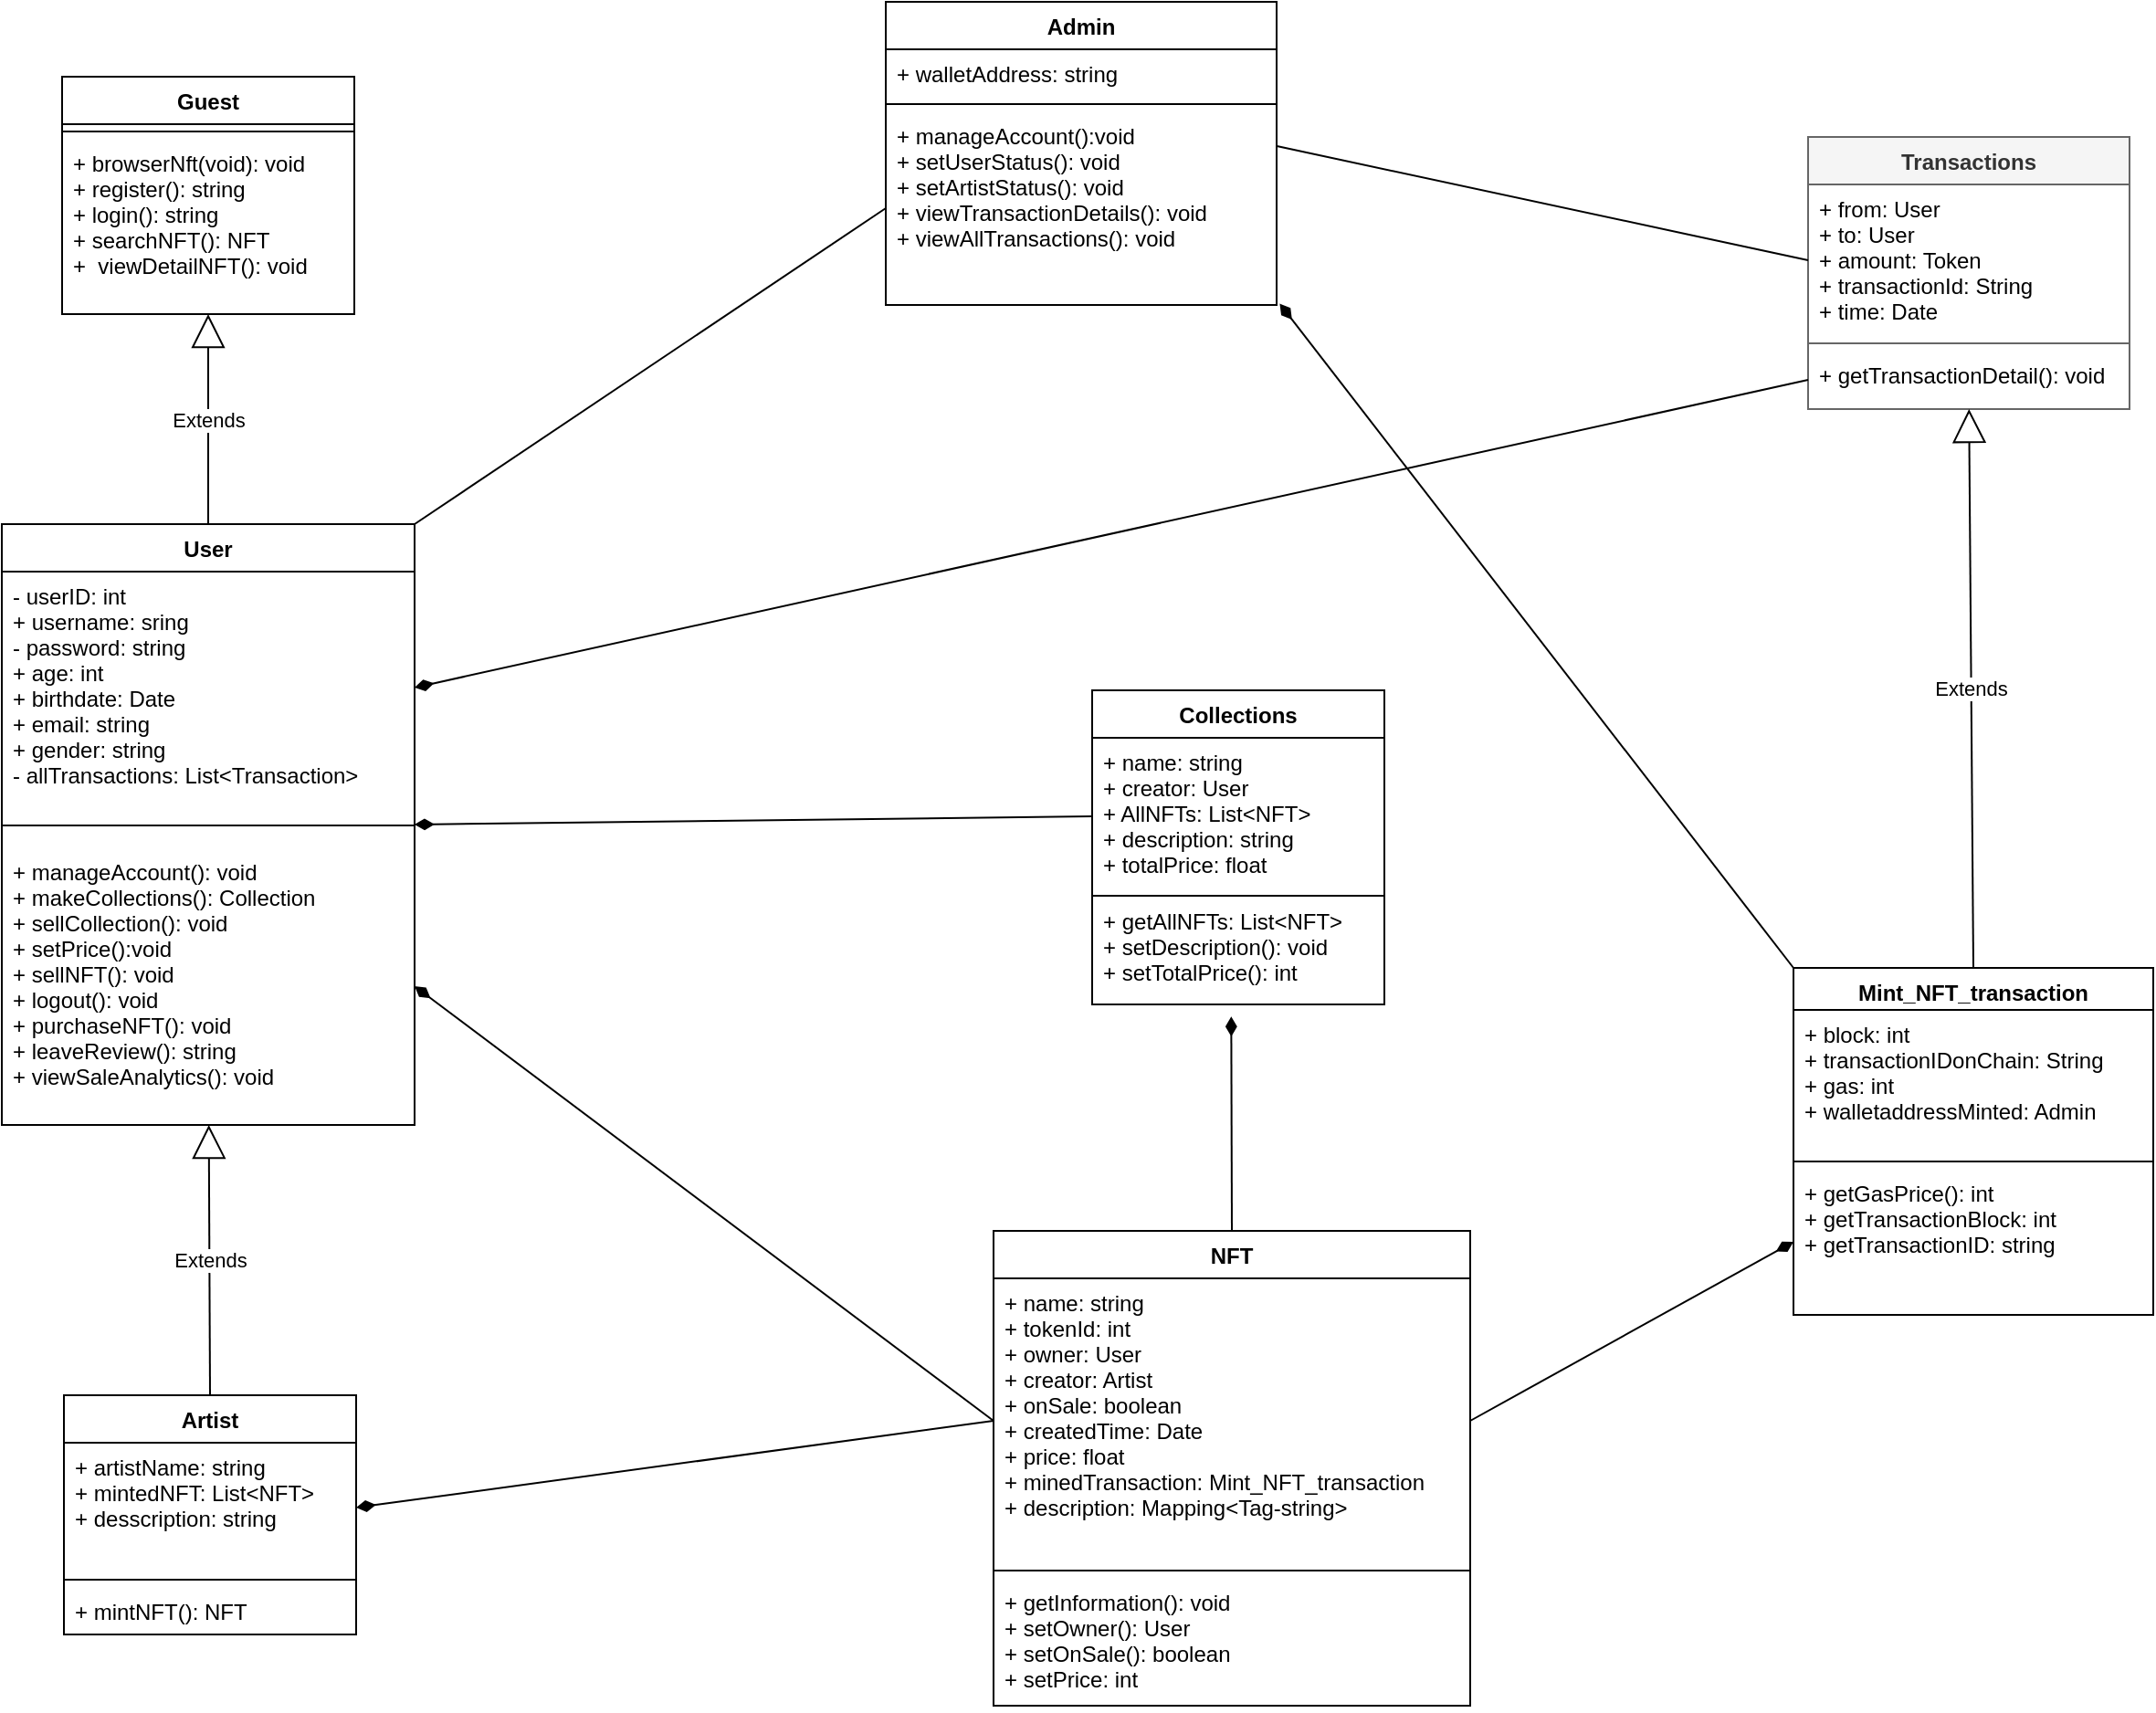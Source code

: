 <mxfile>
    <diagram id="r7nIlOdjCtpe7EMh367d" name="Page-1">
        <mxGraphModel dx="2760" dy="1537" grid="0" gridSize="10" guides="1" tooltips="1" connect="1" arrows="1" fold="1" page="1" pageScale="1" pageWidth="1700" pageHeight="1100" background="none" math="0" shadow="0">
            <root>
                <mxCell id="0"/>
                <mxCell id="1" parent="0"/>
                <mxCell id="23" value="Transactions" style="swimlane;fontStyle=1;align=center;verticalAlign=top;childLayout=stackLayout;horizontal=1;startSize=26;horizontalStack=0;resizeParent=1;resizeParentMax=0;resizeLast=0;collapsible=1;marginBottom=0;strokeColor=#666666;fontColor=#333333;fillColor=#f5f5f5;" parent="1" vertex="1">
                    <mxGeometry x="1250" y="143" width="176" height="149" as="geometry"/>
                </mxCell>
                <mxCell id="24" value="+ from: User&#10;+ to: User&#10;+ amount: Token&#10;+ transactionId: String&#10;+ time: Date&#10;&#10;" style="text;strokeColor=none;fillColor=none;align=left;verticalAlign=top;spacingLeft=4;spacingRight=4;overflow=hidden;rotatable=0;points=[[0,0.5],[1,0.5]];portConstraint=eastwest;fontColor=#000000;" parent="23" vertex="1">
                    <mxGeometry y="26" width="176" height="83" as="geometry"/>
                </mxCell>
                <mxCell id="25" value="" style="line;strokeWidth=1;fillColor=none;align=left;verticalAlign=middle;spacingTop=-1;spacingLeft=3;spacingRight=3;rotatable=0;labelPosition=right;points=[];portConstraint=eastwest;strokeColor=inherit;fontColor=#000000;" parent="23" vertex="1">
                    <mxGeometry y="109" width="176" height="8" as="geometry"/>
                </mxCell>
                <mxCell id="26" value="+ getTransactionDetail(): void&#10;" style="text;strokeColor=none;fillColor=none;align=left;verticalAlign=top;spacingLeft=4;spacingRight=4;overflow=hidden;rotatable=0;points=[[0,0.5],[1,0.5]];portConstraint=eastwest;fontColor=#000000;" parent="23" vertex="1">
                    <mxGeometry y="117" width="176" height="32" as="geometry"/>
                </mxCell>
                <mxCell id="27" value="User&#10;" style="swimlane;fontStyle=1;align=center;verticalAlign=top;childLayout=stackLayout;horizontal=1;startSize=26;horizontalStack=0;resizeParent=1;resizeParentMax=0;resizeLast=0;collapsible=1;marginBottom=0;" parent="1" vertex="1">
                    <mxGeometry x="261" y="355" width="226" height="329" as="geometry"/>
                </mxCell>
                <mxCell id="28" value="- userID: int&#10;+ username: sring&#10;- password: string&#10;+ age: int&#10;+ birthdate: Date&#10;+ email: string&#10;+ gender: string&#10;- allTransactions: List&lt;Transaction&gt;&#10;" style="text;strokeColor=none;fillColor=none;align=left;verticalAlign=top;spacingLeft=4;spacingRight=4;overflow=hidden;rotatable=0;points=[[0,0.5],[1,0.5]];portConstraint=eastwest;" parent="27" vertex="1">
                    <mxGeometry y="26" width="226" height="127" as="geometry"/>
                </mxCell>
                <mxCell id="29" value="" style="line;strokeWidth=1;fillColor=none;align=left;verticalAlign=middle;spacingTop=-1;spacingLeft=3;spacingRight=3;rotatable=0;labelPosition=right;points=[];portConstraint=eastwest;strokeColor=inherit;" parent="27" vertex="1">
                    <mxGeometry y="153" width="226" height="24" as="geometry"/>
                </mxCell>
                <mxCell id="30" value="+ manageAccount(): void&#10;+ makeCollections(): Collection&#10;+ sellCollection(): void&#10;+ setPrice():void&#10;+ sellNFT(): void&#10;+ logout(): void&#10;+ purchaseNFT(): void&#10;+ leaveReview(): string&#10;+ viewSaleAnalytics(): void&#10;" style="text;strokeColor=none;fillColor=none;align=left;verticalAlign=top;spacingLeft=4;spacingRight=4;overflow=hidden;rotatable=0;points=[[0,0.5],[1,0.5]];portConstraint=eastwest;" parent="27" vertex="1">
                    <mxGeometry y="177" width="226" height="152" as="geometry"/>
                </mxCell>
                <mxCell id="31" value="NFT" style="swimlane;fontStyle=1;align=center;verticalAlign=top;childLayout=stackLayout;horizontal=1;startSize=26;horizontalStack=0;resizeParent=1;resizeParentMax=0;resizeLast=0;collapsible=1;marginBottom=0;" parent="1" vertex="1">
                    <mxGeometry x="804" y="742" width="261" height="260" as="geometry"/>
                </mxCell>
                <mxCell id="32" value="+ name: string&#10;+ tokenId: int&#10;+ owner: User&#10;+ creator: Artist&#10;+ onSale: boolean&#10;+ createdTime: Date&#10;+ price: float&#10;+ minedTransaction: Mint_NFT_transaction   &#10;+ description: Mapping&lt;Tag-string&gt;" style="text;strokeColor=none;fillColor=none;align=left;verticalAlign=top;spacingLeft=4;spacingRight=4;overflow=hidden;rotatable=0;points=[[0,0.5],[1,0.5]];portConstraint=eastwest;" parent="31" vertex="1">
                    <mxGeometry y="26" width="261" height="156" as="geometry"/>
                </mxCell>
                <mxCell id="33" value="" style="line;strokeWidth=1;fillColor=none;align=left;verticalAlign=middle;spacingTop=-1;spacingLeft=3;spacingRight=3;rotatable=0;labelPosition=right;points=[];portConstraint=eastwest;strokeColor=inherit;" parent="31" vertex="1">
                    <mxGeometry y="182" width="261" height="8" as="geometry"/>
                </mxCell>
                <mxCell id="34" value="+ getInformation(): void&#10;+ setOwner(): User&#10;+ setOnSale(): boolean&#10;+ setPrice: int" style="text;strokeColor=none;fillColor=none;align=left;verticalAlign=top;spacingLeft=4;spacingRight=4;overflow=hidden;rotatable=0;points=[[0,0.5],[1,0.5]];portConstraint=eastwest;" parent="31" vertex="1">
                    <mxGeometry y="190" width="261" height="70" as="geometry"/>
                </mxCell>
                <mxCell id="37" value="Artist" style="swimlane;fontStyle=1;align=center;verticalAlign=top;childLayout=stackLayout;horizontal=1;startSize=26;horizontalStack=0;resizeParent=1;resizeParentMax=0;resizeLast=0;collapsible=1;marginBottom=0;" parent="1" vertex="1">
                    <mxGeometry x="295" y="832" width="160" height="131" as="geometry"/>
                </mxCell>
                <mxCell id="38" value="+ artistName: string&#10;+ mintedNFT: List&lt;NFT&gt;&#10;+ desscription: string&#10;" style="text;strokeColor=none;fillColor=none;align=left;verticalAlign=top;spacingLeft=4;spacingRight=4;overflow=hidden;rotatable=0;points=[[0,0.5],[1,0.5]];portConstraint=eastwest;" parent="37" vertex="1">
                    <mxGeometry y="26" width="160" height="71" as="geometry"/>
                </mxCell>
                <mxCell id="39" value="" style="line;strokeWidth=1;fillColor=none;align=left;verticalAlign=middle;spacingTop=-1;spacingLeft=3;spacingRight=3;rotatable=0;labelPosition=right;points=[];portConstraint=eastwest;strokeColor=inherit;" parent="37" vertex="1">
                    <mxGeometry y="97" width="160" height="8" as="geometry"/>
                </mxCell>
                <mxCell id="40" value="+ mintNFT(): NFT" style="text;strokeColor=none;fillColor=none;align=left;verticalAlign=top;spacingLeft=4;spacingRight=4;overflow=hidden;rotatable=0;points=[[0,0.5],[1,0.5]];portConstraint=eastwest;" parent="37" vertex="1">
                    <mxGeometry y="105" width="160" height="26" as="geometry"/>
                </mxCell>
                <mxCell id="41" value="Collections" style="swimlane;fontStyle=1;align=center;verticalAlign=top;childLayout=stackLayout;horizontal=1;startSize=26;horizontalStack=0;resizeParent=1;resizeParentMax=0;resizeLast=0;collapsible=1;marginBottom=0;" parent="1" vertex="1">
                    <mxGeometry x="858" y="446" width="160" height="172" as="geometry"/>
                </mxCell>
                <mxCell id="42" value="+ name: string&#10;+ creator: User&#10;+ AllNFTs: List&lt;NFT&gt;&#10;+ description: string&#10;+ totalPrice: float&#10;" style="text;strokeColor=none;fillColor=none;align=left;verticalAlign=top;spacingLeft=4;spacingRight=4;overflow=hidden;rotatable=0;points=[[0,0.5],[1,0.5]];portConstraint=eastwest;" parent="41" vertex="1">
                    <mxGeometry y="26" width="160" height="86" as="geometry"/>
                </mxCell>
                <mxCell id="43" value="" style="line;strokeWidth=1;fillColor=none;align=left;verticalAlign=middle;spacingTop=-1;spacingLeft=3;spacingRight=3;rotatable=0;labelPosition=right;points=[];portConstraint=eastwest;strokeColor=inherit;" parent="41" vertex="1">
                    <mxGeometry y="112" width="160" height="1" as="geometry"/>
                </mxCell>
                <mxCell id="44" value="+ getAllNFTs: List&lt;NFT&gt;&#10;+ setDescription(): void&#10;+ setTotalPrice(): int&#10;" style="text;strokeColor=none;fillColor=none;align=left;verticalAlign=top;spacingLeft=4;spacingRight=4;overflow=hidden;rotatable=0;points=[[0,0.5],[1,0.5]];portConstraint=eastwest;" parent="41" vertex="1">
                    <mxGeometry y="113" width="160" height="59" as="geometry"/>
                </mxCell>
                <mxCell id="45" value="Admin" style="swimlane;fontStyle=1;align=center;verticalAlign=top;childLayout=stackLayout;horizontal=1;startSize=26;horizontalStack=0;resizeParent=1;resizeParentMax=0;resizeLast=0;collapsible=1;marginBottom=0;" parent="1" vertex="1">
                    <mxGeometry x="745" y="69" width="214" height="166" as="geometry"/>
                </mxCell>
                <mxCell id="46" value="+ walletAddress: string&#10;" style="text;strokeColor=none;fillColor=none;align=left;verticalAlign=top;spacingLeft=4;spacingRight=4;overflow=hidden;rotatable=0;points=[[0,0.5],[1,0.5]];portConstraint=eastwest;" parent="45" vertex="1">
                    <mxGeometry y="26" width="214" height="26" as="geometry"/>
                </mxCell>
                <mxCell id="47" value="" style="line;strokeWidth=1;fillColor=none;align=left;verticalAlign=middle;spacingTop=-1;spacingLeft=3;spacingRight=3;rotatable=0;labelPosition=right;points=[];portConstraint=eastwest;strokeColor=inherit;" parent="45" vertex="1">
                    <mxGeometry y="52" width="214" height="8" as="geometry"/>
                </mxCell>
                <mxCell id="48" value="+ manageAccount():void&#10;+ setUserStatus(): void&#10;+ setArtistStatus(): void&#10;+ viewTransactionDetails(): void&#10;+ viewAllTransactions(): void" style="text;strokeColor=none;fillColor=none;align=left;verticalAlign=top;spacingLeft=4;spacingRight=4;overflow=hidden;rotatable=0;points=[[0,0.5],[1,0.5]];portConstraint=eastwest;" parent="45" vertex="1">
                    <mxGeometry y="60" width="214" height="106" as="geometry"/>
                </mxCell>
                <mxCell id="53" value="Mint_NFT_transaction" style="swimlane;fontStyle=1;align=center;verticalAlign=top;childLayout=stackLayout;horizontal=1;startSize=23;horizontalStack=0;resizeParent=1;resizeParentMax=0;resizeLast=0;collapsible=1;marginBottom=0;" parent="1" vertex="1">
                    <mxGeometry x="1242" y="598" width="197" height="190" as="geometry"/>
                </mxCell>
                <mxCell id="54" value="+ block: int&#10;+ transactionIDonChain: String&#10;+ gas: int&#10;+ walletaddressMinted: Admin&#10;" style="text;strokeColor=none;fillColor=none;align=left;verticalAlign=top;spacingLeft=4;spacingRight=4;overflow=hidden;rotatable=0;points=[[0,0.5],[1,0.5]];portConstraint=eastwest;" parent="53" vertex="1">
                    <mxGeometry y="23" width="197" height="79" as="geometry"/>
                </mxCell>
                <mxCell id="55" value="" style="line;strokeWidth=1;fillColor=none;align=left;verticalAlign=middle;spacingTop=-1;spacingLeft=3;spacingRight=3;rotatable=0;labelPosition=right;points=[];portConstraint=eastwest;strokeColor=inherit;" parent="53" vertex="1">
                    <mxGeometry y="102" width="197" height="8" as="geometry"/>
                </mxCell>
                <mxCell id="56" value="+ getGasPrice(): int&#10;+ getTransactionBlock: int&#10;+ getTransactionID: string" style="text;strokeColor=none;fillColor=none;align=left;verticalAlign=top;spacingLeft=4;spacingRight=4;overflow=hidden;rotatable=0;points=[[0,0.5],[1,0.5]];portConstraint=eastwest;" parent="53" vertex="1">
                    <mxGeometry y="110" width="197" height="80" as="geometry"/>
                </mxCell>
                <mxCell id="58" value="Guest" style="swimlane;fontStyle=1;align=center;verticalAlign=top;childLayout=stackLayout;horizontal=1;startSize=26;horizontalStack=0;resizeParent=1;resizeParentMax=0;resizeLast=0;collapsible=1;marginBottom=0;" parent="1" vertex="1">
                    <mxGeometry x="294" y="110" width="160" height="130" as="geometry"/>
                </mxCell>
                <mxCell id="60" value="" style="line;strokeWidth=1;fillColor=none;align=left;verticalAlign=middle;spacingTop=-1;spacingLeft=3;spacingRight=3;rotatable=0;labelPosition=right;points=[];portConstraint=eastwest;strokeColor=inherit;" parent="58" vertex="1">
                    <mxGeometry y="26" width="160" height="8" as="geometry"/>
                </mxCell>
                <mxCell id="61" value="+ browserNft(void): void&#10;+ register(): string&#10;+ login(): string&#10;+ searchNFT(): NFT&#10;+  viewDetailNFT(): void" style="text;strokeColor=none;fillColor=none;align=left;verticalAlign=top;spacingLeft=4;spacingRight=4;overflow=hidden;rotatable=0;points=[[0,0.5],[1,0.5]];portConstraint=eastwest;" parent="58" vertex="1">
                    <mxGeometry y="34" width="160" height="96" as="geometry"/>
                </mxCell>
                <mxCell id="62" value="Extends" style="endArrow=block;endSize=16;endFill=0;html=1;exitX=0.5;exitY=0;exitDx=0;exitDy=0;" edge="1" parent="1" source="37" target="30">
                    <mxGeometry width="160" relative="1" as="geometry">
                        <mxPoint x="699" y="572" as="sourcePoint"/>
                        <mxPoint x="859" y="572" as="targetPoint"/>
                    </mxGeometry>
                </mxCell>
                <mxCell id="63" value="Extends" style="endArrow=block;endSize=16;endFill=0;html=1;exitX=0.5;exitY=0;exitDx=0;exitDy=0;" edge="1" parent="1" source="27" target="61">
                    <mxGeometry width="160" relative="1" as="geometry">
                        <mxPoint x="377" y="828" as="sourcePoint"/>
                        <mxPoint x="381.467" y="694" as="targetPoint"/>
                    </mxGeometry>
                </mxCell>
                <mxCell id="64" value="Extends" style="endArrow=block;endSize=16;endFill=0;html=1;exitX=0.5;exitY=0;exitDx=0;exitDy=0;" edge="1" parent="1" source="53" target="26">
                    <mxGeometry width="160" relative="1" as="geometry">
                        <mxPoint x="1150" y="332" as="sourcePoint"/>
                        <mxPoint x="1310" y="332" as="targetPoint"/>
                    </mxGeometry>
                </mxCell>
                <mxCell id="67" value="" style="endArrow=none;startArrow=diamondThin;endFill=0;startFill=1;html=1;verticalAlign=bottom;labelBackgroundColor=none;strokeWidth=1;startSize=8;endSize=8;exitX=0.476;exitY=1.112;exitDx=0;exitDy=0;exitPerimeter=0;entryX=0.5;entryY=0;entryDx=0;entryDy=0;" edge="1" parent="1" source="44" target="31">
                    <mxGeometry width="160" relative="1" as="geometry">
                        <mxPoint x="690" y="659" as="sourcePoint"/>
                        <mxPoint x="850" y="659" as="targetPoint"/>
                    </mxGeometry>
                </mxCell>
                <mxCell id="68" value="" style="endArrow=none;startArrow=diamondThin;endFill=0;startFill=1;html=1;verticalAlign=bottom;labelBackgroundColor=none;strokeWidth=1;startSize=8;endSize=8;exitX=1;exitY=0.5;exitDx=0;exitDy=0;entryX=0;entryY=0.5;entryDx=0;entryDy=0;" edge="1" parent="1" source="38" target="32">
                    <mxGeometry width="160" relative="1" as="geometry">
                        <mxPoint x="713" y="743" as="sourcePoint"/>
                        <mxPoint x="873" y="743" as="targetPoint"/>
                    </mxGeometry>
                </mxCell>
                <mxCell id="70" value="" style="endArrow=none;startArrow=diamondThin;endFill=0;startFill=1;html=1;verticalAlign=bottom;labelBackgroundColor=none;strokeWidth=1;startSize=8;endSize=8;entryX=0;entryY=0.5;entryDx=0;entryDy=0;exitX=1;exitY=0.5;exitDx=0;exitDy=0;" edge="1" parent="1" source="30" target="32">
                    <mxGeometry width="160" relative="1" as="geometry">
                        <mxPoint x="713" y="493" as="sourcePoint"/>
                        <mxPoint x="873" y="493" as="targetPoint"/>
                    </mxGeometry>
                </mxCell>
                <mxCell id="72" value="" style="endArrow=none;startArrow=diamondThin;endFill=0;startFill=1;html=1;verticalAlign=bottom;labelBackgroundColor=none;strokeWidth=1;startSize=8;endSize=8;entryX=1;entryY=0.5;entryDx=0;entryDy=0;exitX=0;exitY=0.5;exitDx=0;exitDy=0;" edge="1" parent="1" source="56" target="32">
                    <mxGeometry width="160" relative="1" as="geometry">
                        <mxPoint x="1235.758" y="791.503" as="sourcePoint"/>
                        <mxPoint x="864" y="830" as="targetPoint"/>
                    </mxGeometry>
                </mxCell>
                <mxCell id="73" value="" style="endArrow=none;startArrow=diamondThin;endFill=0;startFill=1;html=1;verticalAlign=bottom;labelBackgroundColor=none;strokeWidth=1;startSize=8;endSize=8;exitX=1;exitY=0.5;exitDx=0;exitDy=0;entryX=0;entryY=0.5;entryDx=0;entryDy=0;" edge="1" parent="1" source="27" target="42">
                    <mxGeometry width="160" relative="1" as="geometry">
                        <mxPoint x="813" y="693" as="sourcePoint"/>
                        <mxPoint x="973" y="693" as="targetPoint"/>
                    </mxGeometry>
                </mxCell>
                <mxCell id="74" value="" style="endArrow=none;startArrow=diamondThin;endFill=0;startFill=1;html=1;verticalAlign=bottom;labelBackgroundColor=none;strokeWidth=1;startSize=8;endSize=8;entryX=0;entryY=0.5;entryDx=0;entryDy=0;exitX=1;exitY=0.5;exitDx=0;exitDy=0;" edge="1" parent="1" source="28" target="26">
                    <mxGeometry width="160" relative="1" as="geometry">
                        <mxPoint x="490" y="519" as="sourcePoint"/>
                        <mxPoint x="973" y="426" as="targetPoint"/>
                    </mxGeometry>
                </mxCell>
                <mxCell id="76" value="" style="html=1;verticalAlign=bottom;labelBackgroundColor=none;endArrow=none;endFill=0;endSize=6;align=left;exitX=1;exitY=0;exitDx=0;exitDy=0;entryX=0;entryY=0.5;entryDx=0;entryDy=0;" edge="1" parent="1" source="27" target="48">
                    <mxGeometry x="-0.533" y="-53" relative="1" as="geometry">
                        <mxPoint x="813" y="293" as="sourcePoint"/>
                        <mxPoint x="973" y="293" as="targetPoint"/>
                        <mxPoint x="1" as="offset"/>
                    </mxGeometry>
                </mxCell>
                <mxCell id="78" value="" style="html=1;verticalAlign=bottom;labelBackgroundColor=none;endArrow=none;endFill=0;endSize=6;align=left;exitX=0;exitY=0.5;exitDx=0;exitDy=0;entryX=0.998;entryY=0.178;entryDx=0;entryDy=0;entryPerimeter=0;" edge="1" parent="1" source="24" target="48">
                    <mxGeometry x="-0.533" y="-53" relative="1" as="geometry">
                        <mxPoint x="497" y="365" as="sourcePoint"/>
                        <mxPoint x="755" y="192" as="targetPoint"/>
                        <mxPoint x="1" as="offset"/>
                    </mxGeometry>
                </mxCell>
                <mxCell id="80" value="" style="endArrow=none;startArrow=diamondThin;endFill=0;startFill=1;html=1;verticalAlign=bottom;labelBackgroundColor=none;strokeWidth=1;startSize=8;endSize=8;exitX=1.008;exitY=0.993;exitDx=0;exitDy=0;exitPerimeter=0;entryX=0;entryY=0;entryDx=0;entryDy=0;" edge="1" parent="1" source="48" target="53">
                    <mxGeometry width="160" relative="1" as="geometry">
                        <mxPoint x="813" y="426" as="sourcePoint"/>
                        <mxPoint x="973" y="426" as="targetPoint"/>
                    </mxGeometry>
                </mxCell>
            </root>
        </mxGraphModel>
    </diagram>
</mxfile>